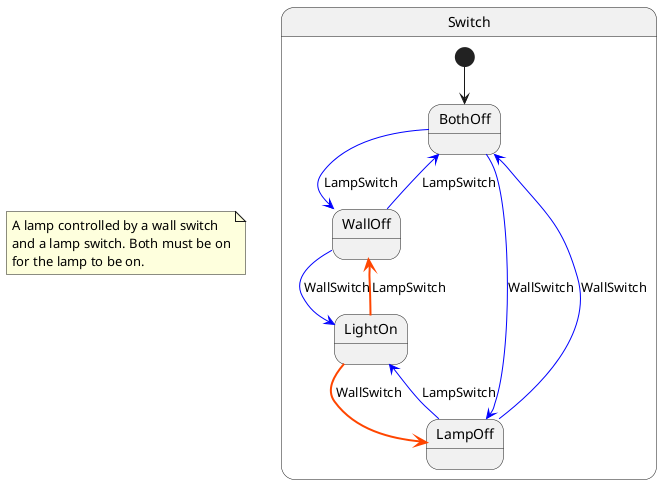 @startuml

note as N1
  A lamp controlled by a wall switch
  and a lamp switch. Both must be on
  for the lamp to be on.
end note




state Switch {

[*] --> BothOff
BothOff -[#blue]-> WallOff : LampSwitch
BothOff -[#blue]-> LampOff : WallSwitch

WallOff -[#blue]-> BothOff : LampSwitch
WallOff -[#blue]-> LightOn : WallSwitch

LampOff -[#blue]-> LightOn : LampSwitch
LampOff -[#blue]-> BothOff : WallSwitch

LightOn -[#orangered,bold]-> LampOff : WallSwitch
LightOn -[#orangered,bold]-> WallOff : LampSwitch

}

@enduml

